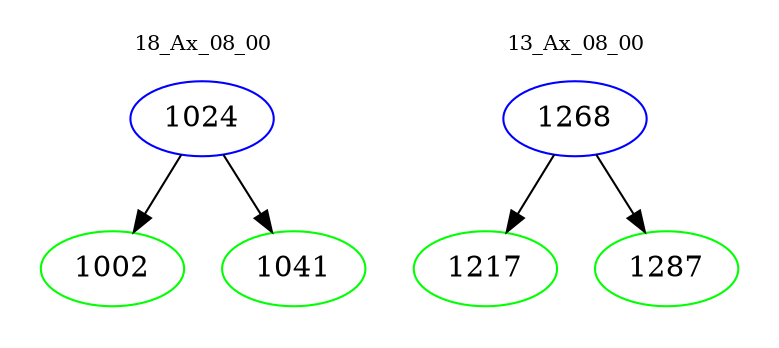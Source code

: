 digraph{
subgraph cluster_0 {
color = white
label = "18_Ax_08_00";
fontsize=10;
T0_1024 [label="1024", color="blue"]
T0_1024 -> T0_1002 [color="black"]
T0_1002 [label="1002", color="green"]
T0_1024 -> T0_1041 [color="black"]
T0_1041 [label="1041", color="green"]
}
subgraph cluster_1 {
color = white
label = "13_Ax_08_00";
fontsize=10;
T1_1268 [label="1268", color="blue"]
T1_1268 -> T1_1217 [color="black"]
T1_1217 [label="1217", color="green"]
T1_1268 -> T1_1287 [color="black"]
T1_1287 [label="1287", color="green"]
}
}
